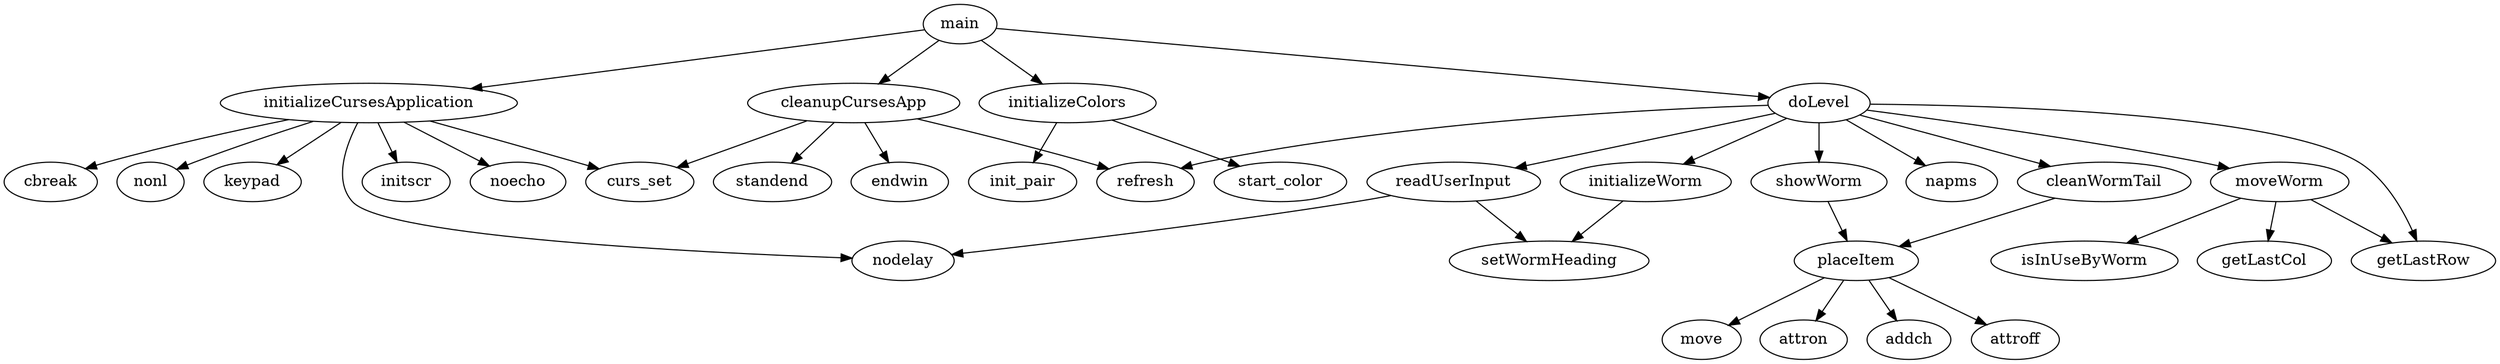 // Spezifikation des Call-Graphen fuer Worm030
// Einfachste Form

digraph Worm030 {

  // Spezifikation der Kanten: entspricht den Aufrufen
  // Die Knoten werden damit implizit definiert

  placeItem ->  move;
  placeItem ->  attron;
  placeItem ->  addch;
  placeItem ->  attroff;

  initializeCursesApplication -> initscr;
  initializeCursesApplication -> noecho;
  initializeCursesApplication -> cbreak;
  initializeCursesApplication -> nonl;
  initializeCursesApplication -> keypad;
  initializeCursesApplication -> curs_set;
  initializeCursesApplication -> nodelay;

  cleanupCursesApp -> standend;
  cleanupCursesApp -> refresh;
  cleanupCursesApp -> curs_set;
  cleanupCursesApp -> endwin;

  initializeColors -> start_color;
  initializeColors -> init_pair;

  readUserInput -> setWormHeading;
  readUserInput -> nodelay;

  doLevel -> getLastRow;
  doLevel -> initializeWorm;
  doLevel -> showWorm;
  doLevel -> refresh;
  doLevel -> readUserInput;
  doLevel -> cleanWormTail;
  doLevel -> moveWorm;
  doLevel -> napms;

  main -> initializeCursesApplication;
  main -> initializeColors;
  main -> doLevel;
  main -> cleanupCursesApp;

  initializeWorm -> setWormHeading;
  showWorm -> placeItem;

  cleanWormTail -> placeItem;

  moveWorm -> getLastCol;
  moveWorm -> getLastRow;
  moveWorm -> isInUseByWorm;
}
